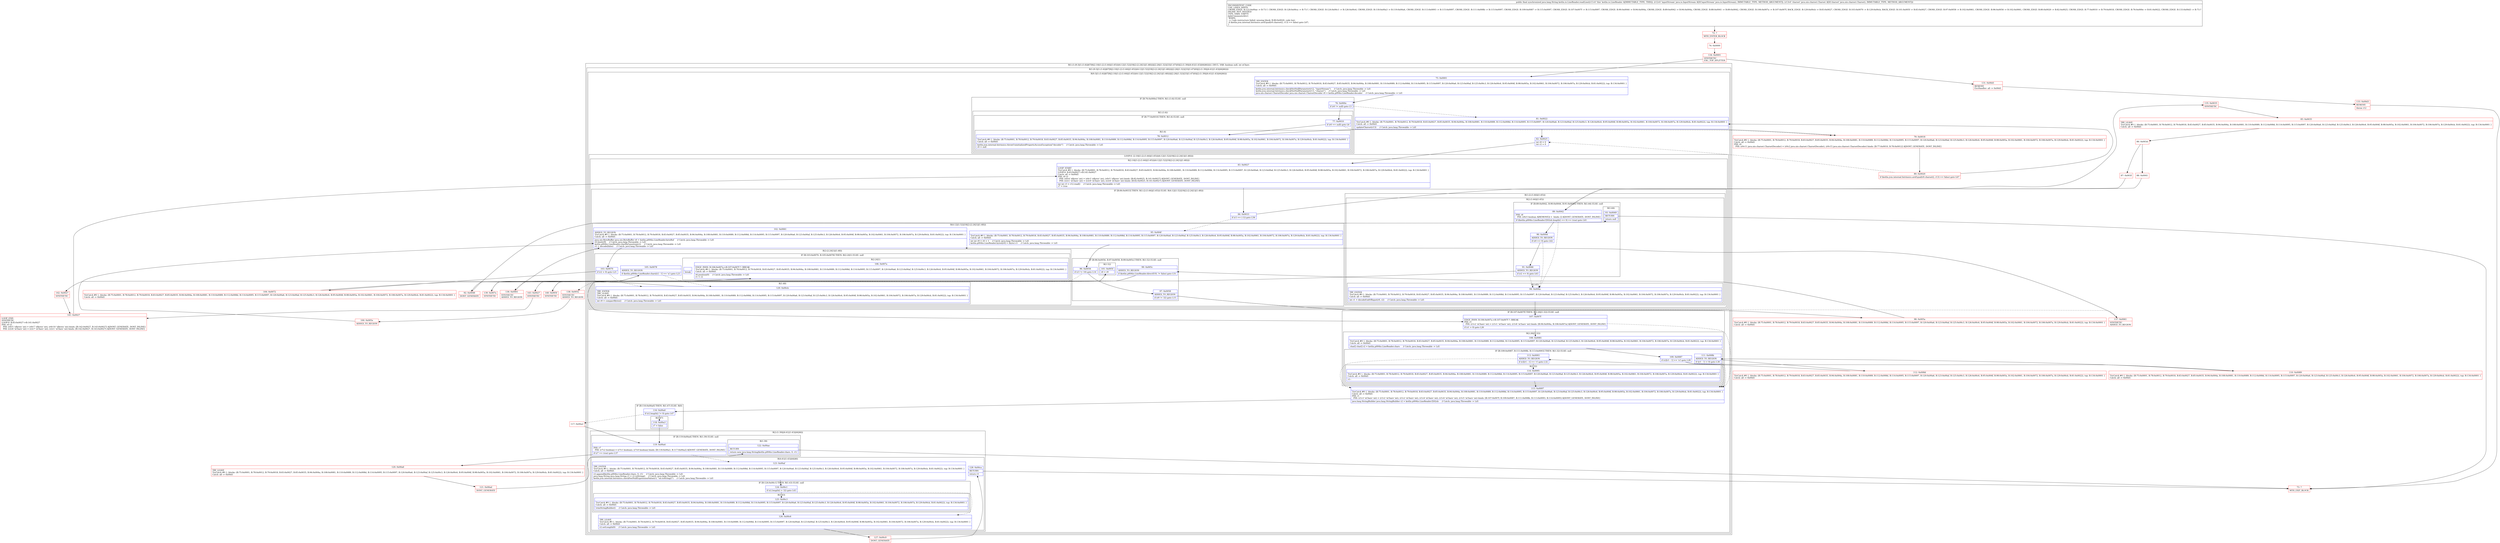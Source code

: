 digraph "CFG forkotlin.io.LineReader.readLine(Ljava\/io\/InputStream;Ljava\/nio\/charset\/Charset;)Ljava\/lang\/String;" {
subgraph cluster_Region_1612696646 {
label = "R(1:(1:(9:3|(1:(1:6))|67|9|(2:10|(1:(2:(1:64)|(1:65)))(4:12|(1:52)|19|(2:(2:24|1)|(1:48))))|(2:26|(1:32))|33|(1:47)(0)|(2:(1:39)|(4:41|(1:43)|44|46))))) | DECL_VAR: boolean null, int nChars\l";
node [shape=record,color=blue];
subgraph cluster_Region_1588782597 {
label = "R(1:(9:3|(1:(1:6))|67|9|(2:10|(1:(2:(1:64)|(1:65)))(4:12|(1:52)|19|(2:(2:24|1)|(1:48))))|(2:26|(1:32))|33|(1:47)(0)|(2:(1:39)|(4:41|(1:43)|44|46))))";
node [shape=record,color=blue];
subgraph cluster_Region_679192853 {
label = "R(9:3|(1:(1:6))|67|9|(2:10|(1:(2:(1:64)|(1:65)))(4:12|(1:52)|19|(2:(2:24|1)|(1:48))))|(2:26|(1:32))|33|(1:47)(0)|(2:(1:39)|(4:41|(1:43)|44|46)))";
node [shape=record,color=blue];
Node_75 [shape=record,label="{75\:\ 0x0001|TRY_ENTER\lTryCatch #0 \{, blocks: (B:75:0x0001, B:78:0x0012, B:79:0x0018, B:83:0x0027, B:85:0x0035, B:94:0x004a, B:108:0x0081, B:110:0x0089, B:112:0x008d, B:114:0x0095, B:115:0x0097, B:120:0x00a6, B:123:0x00af, B:125:0x00c3, B:126:0x00c6, B:95:0x004f, B:98:0x005a, B:102:0x0061, B:104:0x0072, B:106:0x007a, B:129:0x00cb, B:81:0x0022), top: B:134:0x0001 \}\lCatch: all \-\> 0x00d1\l|kotlin.jvm.internal.Intrinsics.checkNotNullParameter(r12, \"inputStream\")     \/\/ Catch: java.lang.Throwable \-\> Ld1\lkotlin.jvm.internal.Intrinsics.checkNotNullParameter(r13, \"charset\")     \/\/ Catch: java.lang.Throwable \-\> Ld1\ljava.nio.charset.CharsetDecoder java.nio.charset.CharsetDecoder r0 = kotlin.p004io.LineReader.decoder     \/\/ Catch: java.lang.Throwable \-\> Ld1\l}"];
subgraph cluster_IfRegion_130204285 {
label = "IF [B:76:0x000e] THEN: R(1:(1:6)) ELSE: null";
node [shape=record,color=blue];
Node_76 [shape=record,label="{76\:\ 0x000e|if (r0 != null) goto L5\l}"];
subgraph cluster_Region_1527374651 {
label = "R(1:(1:6))";
node [shape=record,color=blue];
subgraph cluster_IfRegion_2039142215 {
label = "IF [B:77:0x0010] THEN: R(1:6) ELSE: null";
node [shape=record,color=blue];
Node_77 [shape=record,label="{77\:\ 0x0010|if (r0 == null) goto L6\l}"];
subgraph cluster_Region_599132694 {
label = "R(1:6)";
node [shape=record,color=blue];
Node_78 [shape=record,label="{78\:\ 0x0012|TryCatch #0 \{, blocks: (B:75:0x0001, B:78:0x0012, B:79:0x0018, B:83:0x0027, B:85:0x0035, B:94:0x004a, B:108:0x0081, B:110:0x0089, B:112:0x008d, B:114:0x0095, B:115:0x0097, B:120:0x00a6, B:123:0x00af, B:125:0x00c3, B:126:0x00c6, B:95:0x004f, B:98:0x005a, B:102:0x0061, B:104:0x0072, B:106:0x007a, B:129:0x00cb, B:81:0x0022), top: B:134:0x0001 \}\lCatch: all \-\> 0x00d1\l|kotlin.jvm.internal.Intrinsics.throwUninitializedPropertyAccessException(\"decoder\")     \/\/ Catch: java.lang.Throwable \-\> Ld1\lr0 = null\l}"];
}
}
}
}
Node_81 [shape=record,label="{81\:\ 0x0022|TryCatch #0 \{, blocks: (B:75:0x0001, B:78:0x0012, B:79:0x0018, B:83:0x0027, B:85:0x0035, B:94:0x004a, B:108:0x0081, B:110:0x0089, B:112:0x008d, B:114:0x0095, B:115:0x0097, B:120:0x00a6, B:123:0x00af, B:125:0x00c3, B:126:0x00c6, B:95:0x004f, B:98:0x005a, B:102:0x0061, B:104:0x0072, B:106:0x007a, B:129:0x00cb, B:81:0x0022), top: B:134:0x0001 \}\lCatch: all \-\> 0x00d1\l|updateCharset(r13)     \/\/ Catch: java.lang.Throwable \-\> Ld1\l}"];
Node_82 [shape=record,label="{82\:\ 0x0025|int r0 = 0\lint r2 = 0\l}"];
subgraph cluster_LoopRegion_2113573487 {
label = "LOOP:0: (2:10|(1:(2:(1:64)|(1:65)))(4:12|(1:52)|19|(2:(2:24|1)|(1:48))))";
node [shape=record,color=blue];
subgraph cluster_Region_1233024951 {
label = "R(2:10|(1:(2:(1:64)|(1:65)))(4:12|(1:52)|19|(2:(2:24|1)|(1:48))))";
node [shape=record,color=blue];
Node_83 [shape=record,label="{83\:\ 0x0027|LOOP_START\lTryCatch #0 \{, blocks: (B:75:0x0001, B:78:0x0012, B:79:0x0018, B:83:0x0027, B:85:0x0035, B:94:0x004a, B:108:0x0081, B:110:0x0089, B:112:0x008d, B:114:0x0095, B:115:0x0097, B:120:0x00a6, B:123:0x00af, B:125:0x00c3, B:126:0x00c6, B:95:0x004f, B:98:0x005a, B:102:0x0061, B:104:0x0072, B:106:0x007a, B:129:0x00cb, B:81:0x0022), top: B:134:0x0001 \}\lLOOP:0: B:83:0x0027\-\>B:141:0x0027\lCatch: all \-\> 0x00d1\lPHI: r0 r2 \l  PHI: (r0v4 'nBytes' int) = (r0v3 'nBytes' int), (r0v5 'nBytes' int) binds: [B:82:0x0025, B:141:0x0027] A[DONT_GENERATE, DONT_INLINE]\l  PHI: (r2v1 'nChars' int) = (r2v0 'nChars' int), (r2v6 'nChars' int) binds: [B:82:0x0025, B:141:0x0027] A[DONT_GENERATE, DONT_INLINE]\l|int int r3 = r12.read()     \/\/ Catch: java.lang.Throwable \-\> Ld1\lr7 = true\l}"];
subgraph cluster_IfRegion_347127164 {
label = "IF [B:84:0x0033] THEN: R(1:(2:(1:64)|(1:65))) ELSE: R(4:12|(1:52)|19|(2:(2:24|1)|(1:48)))";
node [shape=record,color=blue];
Node_84 [shape=record,label="{84\:\ 0x0033|if (r3 == (\-1)) goto L56\l}"];
subgraph cluster_Region_1662590058 {
label = "R(1:(2:(1:64)|(1:65)))";
node [shape=record,color=blue];
subgraph cluster_Region_710036674 {
label = "R(2:(1:64)|(1:65))";
node [shape=record,color=blue];
subgraph cluster_IfRegion_251224055 {
label = "IF [B:89:0x0042, B:90:0x0044, B:91:0x0046] THEN: R(1:64) ELSE: null";
node [shape=record,color=blue];
Node_89 [shape=record,label="{89\:\ 0x0042|PHI: r6 \l  PHI: (r6v5 boolean A[REMOVE]) =  binds: [] A[DONT_GENERATE, DONT_INLINE]\l|if ((kotlin.p004io.LineReader.f202sb.length() == 0) == true) goto L61\l}"];
Node_90 [shape=record,label="{90\:\ 0x0044|ADDED_TO_REGION\l|if (r0 == 0) goto L62\l}"];
Node_91 [shape=record,label="{91\:\ 0x0046|ADDED_TO_REGION\l|if (r2 == 0) goto L63\l}"];
subgraph cluster_Region_1045848712 {
label = "R(1:64)";
node [shape=record,color=blue];
Node_93 [shape=record,label="{93\:\ 0x0049|RETURN\l|return null\l}"];
}
}
subgraph cluster_Region_568754560 {
label = "R(1:65)";
node [shape=record,color=blue];
Node_94 [shape=record,label="{94\:\ 0x004a|TRY_ENTER\lTryCatch #0 \{, blocks: (B:75:0x0001, B:78:0x0012, B:79:0x0018, B:83:0x0027, B:85:0x0035, B:94:0x004a, B:108:0x0081, B:110:0x0089, B:112:0x008d, B:114:0x0095, B:115:0x0097, B:120:0x00a6, B:123:0x00af, B:125:0x00c3, B:126:0x00c6, B:95:0x004f, B:98:0x005a, B:102:0x0061, B:104:0x0072, B:106:0x007a, B:129:0x00cb, B:81:0x0022), top: B:134:0x0001 \}\lCatch: all \-\> 0x00d1\l|int r1 = decodeEndOfInput(r0, r2)     \/\/ Catch: java.lang.Throwable \-\> Ld1\l}"];
}
}
}
subgraph cluster_Region_1242751012 {
label = "R(4:12|(1:52)|19|(2:(2:24|1)|(1:48)))";
node [shape=record,color=blue];
Node_95 [shape=record,label="{95\:\ 0x004f|TryCatch #0 \{, blocks: (B:75:0x0001, B:78:0x0012, B:79:0x0018, B:83:0x0027, B:85:0x0035, B:94:0x004a, B:108:0x0081, B:110:0x0089, B:112:0x008d, B:114:0x0095, B:115:0x0097, B:120:0x00a6, B:123:0x00af, B:125:0x00c3, B:126:0x00c6, B:95:0x004f, B:98:0x005a, B:102:0x0061, B:104:0x0072, B:106:0x007a, B:129:0x00cb, B:81:0x0022), top: B:134:0x0001 \}\lCatch: all \-\> 0x00d1\l|int int r9 = r0 + 1     \/\/ Catch: java.lang.Throwable \-\> Ld1\lkotlin.p004io.LineReader.bytes[r0] = (byte) r3     \/\/ Catch: java.lang.Throwable \-\> Ld1\l}"];
subgraph cluster_IfRegion_333299905 {
label = "IF [B:96:0x0056, B:97:0x0058, B:99:0x005c] THEN: R(1:52) ELSE: null";
node [shape=record,color=blue];
Node_96 [shape=record,label="{96\:\ 0x0056|if (r3 != 10) goto L14\l}"];
Node_97 [shape=record,label="{97\:\ 0x0058|ADDED_TO_REGION\l|if (r9 != 32) goto L15\l}"];
Node_99 [shape=record,label="{99\:\ 0x005c|ADDED_TO_REGION\l|if (kotlin.p004io.LineReader.directEOL != false) goto L51\l}"];
subgraph cluster_Region_532264791 {
label = "R(1:52)";
node [shape=record,color=blue];
Node_101 [shape=record,label="{101\:\ 0x005f|r0 = r9\l}"];
}
}
Node_102 [shape=record,label="{102\:\ 0x0061|ADDED_TO_REGION\lTryCatch #0 \{, blocks: (B:75:0x0001, B:78:0x0012, B:79:0x0018, B:83:0x0027, B:85:0x0035, B:94:0x004a, B:108:0x0081, B:110:0x0089, B:112:0x008d, B:114:0x0095, B:115:0x0097, B:120:0x00a6, B:123:0x00af, B:125:0x00c3, B:126:0x00c6, B:95:0x004f, B:98:0x005a, B:102:0x0061, B:104:0x0072, B:106:0x007a, B:129:0x00cb, B:81:0x0022), top: B:134:0x0001 \}\lCatch: all \-\> 0x00d1\l|java.nio.ByteBuffer java.nio.ByteBuffer r0 = kotlin.p004io.LineReader.byteBuf     \/\/ Catch: java.lang.Throwable \-\> Ld1\lr0.limit(r9)     \/\/ Catch: java.lang.Throwable \-\> Ld1\lkotlin.p004io.LineReader.charBuf.position(r2)     \/\/ Catch: java.lang.Throwable \-\> Ld1\lr2 = decode(false)     \/\/ Catch: java.lang.Throwable \-\> Ld1\l}"];
subgraph cluster_Region_395765447 {
label = "R(2:(2:24|1)|(1:48))";
node [shape=record,color=blue];
subgraph cluster_IfRegion_407102782 {
label = "IF [B:103:0x0070, B:105:0x0078] THEN: R(2:24|1) ELSE: null";
node [shape=record,color=blue];
Node_103 [shape=record,label="{103\:\ 0x0070|if (r2 \> 0) goto L21\l}"];
Node_105 [shape=record,label="{105\:\ 0x0078|ADDED_TO_REGION\l|if (kotlin.p004io.LineReader.chars[r2 \- 1] == 'n') goto L23\l}"];
subgraph cluster_Region_1551959846 {
label = "R(2:24|1)";
node [shape=record,color=blue];
Node_106 [shape=record,label="{106\:\ 0x007a|EDGE_INSN: B:106:0x007a\-\>B:107:0x007f ?: BREAK  \lTryCatch #0 \{, blocks: (B:75:0x0001, B:78:0x0012, B:79:0x0018, B:83:0x0027, B:85:0x0035, B:94:0x004a, B:108:0x0081, B:110:0x0089, B:112:0x008d, B:114:0x0095, B:115:0x0097, B:120:0x00a6, B:123:0x00af, B:125:0x00c3, B:126:0x00c6, B:95:0x004f, B:98:0x005a, B:102:0x0061, B:104:0x0072, B:106:0x007a, B:129:0x00cb, B:81:0x0022), top: B:134:0x0001 \}\lCatch: all \-\> 0x00d1\l|r0.position(0)     \/\/ Catch: java.lang.Throwable \-\> Ld1\lr1 = r2\l}"];
Node_InsnContainer_1011302931 [shape=record,label="{|break\l}"];
}
}
subgraph cluster_Region_214755938 {
label = "R(1:48)";
node [shape=record,color=blue];
Node_129 [shape=record,label="{129\:\ 0x00cb|TRY_ENTER\lTRY_LEAVE\lTryCatch #0 \{, blocks: (B:75:0x0001, B:78:0x0012, B:79:0x0018, B:83:0x0027, B:85:0x0035, B:94:0x004a, B:108:0x0081, B:110:0x0089, B:112:0x008d, B:114:0x0095, B:115:0x0097, B:120:0x00a6, B:123:0x00af, B:125:0x00c3, B:126:0x00c6, B:95:0x004f, B:98:0x005a, B:102:0x0061, B:104:0x0072, B:106:0x007a, B:129:0x00cb, B:81:0x0022), top: B:134:0x0001 \}\lCatch: all \-\> 0x00d1\l|int r0 = compactBytes()     \/\/ Catch: java.lang.Throwable \-\> Ld1\l}"];
}
}
}
}
}
}
subgraph cluster_IfRegion_80428293 {
label = "IF [B:107:0x007f] THEN: R(2:26|(1:32)) ELSE: null";
node [shape=record,color=blue];
Node_107 [shape=record,label="{107\:\ 0x007f|EDGE_INSN: B:106:0x007a\-\>B:107:0x007f ?: BREAK  \lPHI: r1 \l  PHI: (r1v2 'nChars' int) = (r1v1 'nChars' int), (r1v6 'nChars' int) binds: [B:94:0x004a, B:106:0x007a] A[DONT_GENERATE, DONT_INLINE]\l|if (r1 \> 0) goto L26\l}"];
subgraph cluster_Region_1661693548 {
label = "R(2:26|(1:32))";
node [shape=record,color=blue];
Node_108 [shape=record,label="{108\:\ 0x0081|TryCatch #0 \{, blocks: (B:75:0x0001, B:78:0x0012, B:79:0x0018, B:83:0x0027, B:85:0x0035, B:94:0x004a, B:108:0x0081, B:110:0x0089, B:112:0x008d, B:114:0x0095, B:115:0x0097, B:120:0x00a6, B:123:0x00af, B:125:0x00c3, B:126:0x00c6, B:95:0x004f, B:98:0x005a, B:102:0x0061, B:104:0x0072, B:106:0x007a, B:129:0x00cb, B:81:0x0022), top: B:134:0x0001 \}\lCatch: all \-\> 0x00d1\l|char[] char[] r2 = kotlin.p004io.LineReader.chars     \/\/ Catch: java.lang.Throwable \-\> Ld1\l}"];
subgraph cluster_IfRegion_502451592 {
label = "IF [B:109:0x0087, B:111:0x008b, B:113:0x0093] THEN: R(1:32) ELSE: null";
node [shape=record,color=blue];
Node_109 [shape=record,label="{109\:\ 0x0087|if (r2[r1 \- 1] == 'n') goto L28\l}"];
Node_111 [shape=record,label="{111\:\ 0x008b|ADDED_TO_REGION\l|if ((r1 \- 1) \> 0) goto L30\l}"];
Node_113 [shape=record,label="{113\:\ 0x0093|ADDED_TO_REGION\l|if (r2[r1 \- 1] == 'r') goto L32\l}"];
subgraph cluster_Region_2101893413 {
label = "R(1:32)";
node [shape=record,color=blue];
Node_114 [shape=record,label="{114\:\ 0x0095|TryCatch #0 \{, blocks: (B:75:0x0001, B:78:0x0012, B:79:0x0018, B:83:0x0027, B:85:0x0035, B:94:0x004a, B:108:0x0081, B:110:0x0089, B:112:0x008d, B:114:0x0095, B:115:0x0097, B:120:0x00a6, B:123:0x00af, B:125:0x00c3, B:126:0x00c6, B:95:0x004f, B:98:0x005a, B:102:0x0061, B:104:0x0072, B:106:0x007a, B:129:0x00cb, B:81:0x0022), top: B:134:0x0001 \}\lCatch: all \-\> 0x00d1\l|r1\-\-\l}"];
}
}
}
}
Node_115 [shape=record,label="{115\:\ 0x0097|TryCatch #0 \{, blocks: (B:75:0x0001, B:78:0x0012, B:79:0x0018, B:83:0x0027, B:85:0x0035, B:94:0x004a, B:108:0x0081, B:110:0x0089, B:112:0x008d, B:114:0x0095, B:115:0x0097, B:120:0x00a6, B:123:0x00af, B:125:0x00c3, B:126:0x00c6, B:95:0x004f, B:98:0x005a, B:102:0x0061, B:104:0x0072, B:106:0x007a, B:129:0x00cb, B:81:0x0022), top: B:134:0x0001 \}\lCatch: all \-\> 0x00d1\lPHI: r1 \l  PHI: (r1v3 'nChars' int) = (r1v2 'nChars' int), (r1v2 'nChars' int), (r1v4 'nChars' int), (r1v4 'nChars' int), (r1v5 'nChars' int) binds: [B:107:0x007f, B:109:0x0087, B:111:0x008b, B:113:0x0093, B:114:0x0095] A[DONT_GENERATE, DONT_INLINE]\l|java.lang.StringBuilder java.lang.StringBuilder r2 = kotlin.p004io.LineReader.f202sb     \/\/ Catch: java.lang.Throwable \-\> Ld1\l}"];
subgraph cluster_IfRegion_1820475565 {
label = "IF [B:116:0x00a0] THEN: R(1:47) ELSE: R(0)";
node [shape=record,color=blue];
Node_116 [shape=record,label="{116\:\ 0x00a0|if (r2.length() != 0) goto L47\l}"];
subgraph cluster_Region_1202802091 {
label = "R(1:47)";
node [shape=record,color=blue];
Node_118 [shape=record,label="{118\:\ 0x00a3|r7 = false\l}"];
}
subgraph cluster_Region_151280950 {
label = "R(0)";
node [shape=record,color=blue];
}
}
subgraph cluster_Region_696529423 {
label = "R(2:(1:39)|(4:41|(1:43)|44|46))";
node [shape=record,color=blue];
subgraph cluster_IfRegion_794143478 {
label = "IF [B:119:0x00a4] THEN: R(1:39) ELSE: null";
node [shape=record,color=blue];
Node_119 [shape=record,label="{119\:\ 0x00a4|PHI: r7 \l  PHI: (r7v2 boolean) = (r7v1 boolean), (r7v0 boolean) binds: [B:118:0x00a3, B:117:0x00a2] A[DONT_GENERATE, DONT_INLINE]\l|if (r7 == true) goto L37\l}"];
subgraph cluster_Region_1915459852 {
label = "R(1:39)";
node [shape=record,color=blue];
Node_122 [shape=record,label="{122\:\ 0x00ae|RETURN\l|return new java.lang.String(kotlin.p004io.LineReader.chars, 0, r1)\l}"];
}
}
subgraph cluster_Region_295984692 {
label = "R(4:41|(1:43)|44|46)";
node [shape=record,color=blue];
Node_123 [shape=record,label="{123\:\ 0x00af|TRY_ENTER\lTryCatch #0 \{, blocks: (B:75:0x0001, B:78:0x0012, B:79:0x0018, B:83:0x0027, B:85:0x0035, B:94:0x004a, B:108:0x0081, B:110:0x0089, B:112:0x008d, B:114:0x0095, B:115:0x0097, B:120:0x00a6, B:123:0x00af, B:125:0x00c3, B:126:0x00c6, B:95:0x004f, B:98:0x005a, B:102:0x0061, B:104:0x0072, B:106:0x007a, B:129:0x00cb, B:81:0x0022), top: B:134:0x0001 \}\lCatch: all \-\> 0x00d1\l|r2.append(kotlin.p004io.LineReader.chars, 0, r1)     \/\/ Catch: java.lang.Throwable \-\> Ld1\ljava.lang.String java.lang.String r3 = r2.toString()     \/\/ Catch: java.lang.Throwable \-\> Ld1\lkotlin.jvm.internal.Intrinsics.checkNotNullExpressionValue(r3, \"sb.toString()\")     \/\/ Catch: java.lang.Throwable \-\> Ld1\l}"];
subgraph cluster_IfRegion_1547011518 {
label = "IF [B:124:0x00c1] THEN: R(1:43) ELSE: null";
node [shape=record,color=blue];
Node_124 [shape=record,label="{124\:\ 0x00c1|if (r2.length() \> 32) goto L43\l}"];
subgraph cluster_Region_1500354450 {
label = "R(1:43)";
node [shape=record,color=blue];
Node_125 [shape=record,label="{125\:\ 0x00c3|TryCatch #0 \{, blocks: (B:75:0x0001, B:78:0x0012, B:79:0x0018, B:83:0x0027, B:85:0x0035, B:94:0x004a, B:108:0x0081, B:110:0x0089, B:112:0x008d, B:114:0x0095, B:115:0x0097, B:120:0x00a6, B:123:0x00af, B:125:0x00c3, B:126:0x00c6, B:95:0x004f, B:98:0x005a, B:102:0x0061, B:104:0x0072, B:106:0x007a, B:129:0x00cb, B:81:0x0022), top: B:134:0x0001 \}\lCatch: all \-\> 0x00d1\l|trimStringBuilder()     \/\/ Catch: java.lang.Throwable \-\> Ld1\l}"];
}
}
Node_126 [shape=record,label="{126\:\ 0x00c6|TRY_LEAVE\lTryCatch #0 \{, blocks: (B:75:0x0001, B:78:0x0012, B:79:0x0018, B:83:0x0027, B:85:0x0035, B:94:0x004a, B:108:0x0081, B:110:0x0089, B:112:0x008d, B:114:0x0095, B:115:0x0097, B:120:0x00a6, B:123:0x00af, B:125:0x00c3, B:126:0x00c6, B:95:0x004f, B:98:0x005a, B:102:0x0061, B:104:0x0072, B:106:0x007a, B:129:0x00cb, B:81:0x0022), top: B:134:0x0001 \}\lCatch: all \-\> 0x00d1\l|r2.setLength(0)     \/\/ Catch: java.lang.Throwable \-\> Ld1\l}"];
Node_128 [shape=record,label="{128\:\ 0x00ca|RETURN\l|return r3\l}"];
}
}
}
}
}
Node_72 [shape=record,color=red,label="{72\:\ ?|MTH_ENTER_BLOCK\l}"];
Node_74 [shape=record,color=red,label="{74\:\ 0x0000}"];
Node_134 [shape=record,color=red,label="{134\:\ 0x0001|SYNTHETIC\lEXC_TOP_SPLITTER\l}"];
Node_79 [shape=record,color=red,label="{79\:\ 0x0018|TryCatch #0 \{, blocks: (B:75:0x0001, B:78:0x0012, B:79:0x0018, B:83:0x0027, B:85:0x0035, B:94:0x004a, B:108:0x0081, B:110:0x0089, B:112:0x008d, B:114:0x0095, B:115:0x0097, B:120:0x00a6, B:123:0x00af, B:125:0x00c3, B:126:0x00c6, B:95:0x004f, B:98:0x005a, B:102:0x0061, B:104:0x0072, B:106:0x007a, B:129:0x00cb, B:81:0x0022), top: B:134:0x0001 \}\lCatch: all \-\> 0x00d1\lPHI: r0 \l  PHI: (r0v11 java.nio.charset.CharsetDecoder) = (r0v2 java.nio.charset.CharsetDecoder), (r0v15 java.nio.charset.CharsetDecoder) binds: [B:77:0x0010, B:78:0x0012] A[DONT_GENERATE, DONT_INLINE]\l}"];
Node_80 [shape=record,color=red,label="{80\:\ 0x0020|if (kotlin.jvm.internal.Intrinsics.areEqual(r0.charset(), r13) == false) goto L67\l}"];
Node_98 [shape=record,color=red,label="{98\:\ 0x005a|TryCatch #0 \{, blocks: (B:75:0x0001, B:78:0x0012, B:79:0x0018, B:83:0x0027, B:85:0x0035, B:94:0x004a, B:108:0x0081, B:110:0x0089, B:112:0x008d, B:114:0x0095, B:115:0x0097, B:120:0x00a6, B:123:0x00af, B:125:0x00c3, B:126:0x00c6, B:95:0x004f, B:98:0x005a, B:102:0x0061, B:104:0x0072, B:106:0x007a, B:129:0x00cb, B:81:0x0022), top: B:134:0x0001 \}\lCatch: all \-\> 0x00d1\l}"];
Node_138 [shape=record,color=red,label="{138\:\ 0x005e|SYNTHETIC\lADDED_TO_REGION\l}"];
Node_100 [shape=record,color=red,label="{100\:\ 0x005e|ADDED_TO_REGION\l}"];
Node_104 [shape=record,color=red,label="{104\:\ 0x0072|TryCatch #0 \{, blocks: (B:75:0x0001, B:78:0x0012, B:79:0x0018, B:83:0x0027, B:85:0x0035, B:94:0x004a, B:108:0x0081, B:110:0x0089, B:112:0x008d, B:114:0x0095, B:115:0x0097, B:120:0x00a6, B:123:0x00af, B:125:0x00c3, B:126:0x00c6, B:95:0x004f, B:98:0x005a, B:102:0x0061, B:104:0x0072, B:106:0x007a, B:129:0x00cb, B:81:0x0022), top: B:134:0x0001 \}\lCatch: all \-\> 0x00d1\l}"];
Node_139 [shape=record,color=red,label="{139\:\ 0x007a|SYNTHETIC\l}"];
Node_110 [shape=record,color=red,label="{110\:\ 0x0089|TryCatch #0 \{, blocks: (B:75:0x0001, B:78:0x0012, B:79:0x0018, B:83:0x0027, B:85:0x0035, B:94:0x004a, B:108:0x0081, B:110:0x0089, B:112:0x008d, B:114:0x0095, B:115:0x0097, B:120:0x00a6, B:123:0x00af, B:125:0x00c3, B:126:0x00c6, B:95:0x004f, B:98:0x005a, B:102:0x0061, B:104:0x0072, B:106:0x007a, B:129:0x00cb, B:81:0x0022), top: B:134:0x0001 \}\lCatch: all \-\> 0x00d1\l}"];
Node_112 [shape=record,color=red,label="{112\:\ 0x008d|TryCatch #0 \{, blocks: (B:75:0x0001, B:78:0x0012, B:79:0x0018, B:83:0x0027, B:85:0x0035, B:94:0x004a, B:108:0x0081, B:110:0x0089, B:112:0x008d, B:114:0x0095, B:115:0x0097, B:120:0x00a6, B:123:0x00af, B:125:0x00c3, B:126:0x00c6, B:95:0x004f, B:98:0x005a, B:102:0x0061, B:104:0x0072, B:106:0x007a, B:129:0x00cb, B:81:0x0022), top: B:134:0x0001 \}\lCatch: all \-\> 0x00d1\l}"];
Node_117 [shape=record,color=red,label="{117\:\ 0x00a2}"];
Node_120 [shape=record,color=red,label="{120\:\ 0x00a6|TRY_LEAVE\lTryCatch #0 \{, blocks: (B:75:0x0001, B:78:0x0012, B:79:0x0018, B:83:0x0027, B:85:0x0035, B:94:0x004a, B:108:0x0081, B:110:0x0089, B:112:0x008d, B:114:0x0095, B:115:0x0097, B:120:0x00a6, B:123:0x00af, B:125:0x00c3, B:126:0x00c6, B:95:0x004f, B:98:0x005a, B:102:0x0061, B:104:0x0072, B:106:0x007a, B:129:0x00cb, B:81:0x0022), top: B:134:0x0001 \}\lCatch: all \-\> 0x00d1\l}"];
Node_121 [shape=record,color=red,label="{121\:\ 0x00ad|DONT_GENERATE\l}"];
Node_73 [shape=record,color=red,label="{73\:\ ?|MTH_EXIT_BLOCK\l}"];
Node_127 [shape=record,color=red,label="{127\:\ 0x00c9|DONT_GENERATE\l}"];
Node_142 [shape=record,color=red,label="{142\:\ 0x0027|SYNTHETIC\l}"];
Node_141 [shape=record,color=red,label="{141\:\ 0x0027|LOOP_END\lSYNTHETIC\lLOOP:0: B:83:0x0027\-\>B:141:0x0027\lPHI: r0 r2 \l  PHI: (r0v5 'nBytes' int) = (r0v7 'nBytes' int), (r0v10 'nBytes' int) binds: [B:142:0x0027, B:143:0x0027] A[DONT_GENERATE, DONT_INLINE]\l  PHI: (r2v6 'nChars' int) = (r2v7 'nChars' int), (r2v1 'nChars' int) binds: [B:142:0x0027, B:143:0x0027] A[DONT_GENERATE, DONT_INLINE]\l}"];
Node_140 [shape=record,color=red,label="{140\:\ 0x005f|SYNTHETIC\l}"];
Node_143 [shape=record,color=red,label="{143\:\ 0x0027|SYNTHETIC\l}"];
Node_137 [shape=record,color=red,label="{137\:\ 0x0061|SYNTHETIC\lADDED_TO_REGION\l}"];
Node_136 [shape=record,color=red,label="{136\:\ 0x0061|SYNTHETIC\lADDED_TO_REGION\l}"];
Node_135 [shape=record,color=red,label="{135\:\ 0x0035|SYNTHETIC\l}"];
Node_85 [shape=record,color=red,label="{85\:\ 0x0035|TRY_LEAVE\lTryCatch #0 \{, blocks: (B:75:0x0001, B:78:0x0012, B:79:0x0018, B:83:0x0027, B:85:0x0035, B:94:0x004a, B:108:0x0081, B:110:0x0089, B:112:0x008d, B:114:0x0095, B:115:0x0097, B:120:0x00a6, B:123:0x00af, B:125:0x00c3, B:126:0x00c6, B:95:0x004f, B:98:0x005a, B:102:0x0061, B:104:0x0072, B:106:0x007a, B:129:0x00cb, B:81:0x0022), top: B:134:0x0001 \}\lCatch: all \-\> 0x00d1\l}"];
Node_86 [shape=record,color=red,label="{86\:\ 0x003d}"];
Node_87 [shape=record,color=red,label="{87\:\ 0x003f}"];
Node_92 [shape=record,color=red,label="{92\:\ 0x0048|DONT_GENERATE\l}"];
Node_88 [shape=record,color=red,label="{88\:\ 0x0041}"];
Node_131 [shape=record,color=red,label="{131\:\ 0x00d1|REMOVE\lExcHandler: all \-\> 0x00d1\l}"];
Node_133 [shape=record,color=red,label="{133\:\ 0x00d3|REMOVE\l|throw r12\l}"];
MethodNode[shape=record,label="{public final synchronized java.lang.String kotlin.io.LineReader.readLine((r11v0 'this' kotlin.io.LineReader A[IMMUTABLE_TYPE, THIS]), (r12v0 'inputStream' java.io.InputStream A[D('inputStream' java.io.InputStream), IMMUTABLE_TYPE, METHOD_ARGUMENT]), (r13v0 'charset' java.nio.charset.Charset A[D('charset' java.nio.charset.Charset), IMMUTABLE_TYPE, METHOD_ARGUMENT]))  | INCONSISTENT_CODE\lUSE_LINES_HINTS\lCROSS_EDGE: B:122:0x00ae \-\> B:73:?, CROSS_EDGE: B:128:0x00ca \-\> B:73:?, CROSS_EDGE: B:124:0x00c1 \-\> B:126:0x00c6, CROSS_EDGE: B:118:0x00a3 \-\> B:119:0x00a4, CROSS_EDGE: B:113:0x0093 \-\> B:115:0x0097, CROSS_EDGE: B:111:0x008b \-\> B:115:0x0097, CROSS_EDGE: B:109:0x0087 \-\> B:115:0x0097, CROSS_EDGE: B:107:0x007f \-\> B:115:0x0097, CROSS_EDGE: B:90:0x0044 \-\> B:94:0x004a, CROSS_EDGE: B:89:0x0042 \-\> B:94:0x004a, CROSS_EDGE: B:88:0x0041 \-\> B:89:0x0042, CROSS_EDGE: B:106:0x007a \-\> B:107:0x007f, BACK_EDGE: B:129:0x00cb \-\> B:83:0x0027, CROSS_EDGE: B:103:0x0070 \-\> B:129:0x00cb, BACK_EDGE: B:101:0x005f \-\> B:83:0x0027, CROSS_EDGE: B:97:0x0058 \-\> B:102:0x0061, CROSS_EDGE: B:96:0x0056 \-\> B:102:0x0061, CROSS_EDGE: B:80:0x0020 \-\> B:82:0x0025, CROSS_EDGE: B:77:0x0010 \-\> B:79:0x0018, CROSS_EDGE: B:76:0x000e \-\> B:81:0x0022, CROSS_EDGE: B:133:0x00d3 \-\> B:73:?\lINLINE_NOT_NEEDED\lTYPE_VARS: EMPTY\lJadxCommentsAttr\{\l WARN: \l \-\> Code restructure failed: missing block: B:80:0x0020, code lost:\l    if (kotlin.jvm.internal.Intrinsics.areEqual(r0.charset(), r13) == false) goto L67;\l\}\l}"];
MethodNode -> Node_72;Node_75 -> Node_76;
Node_76 -> Node_77;
Node_76 -> Node_81[style=dashed];
Node_77 -> Node_78;
Node_77 -> Node_79[style=dashed];
Node_78 -> Node_79;
Node_81 -> Node_82;
Node_82 -> Node_83;
Node_83 -> Node_84;
Node_84 -> Node_95[style=dashed];
Node_84 -> Node_135;
Node_89 -> Node_90;
Node_89 -> Node_94[style=dashed];
Node_90 -> Node_91;
Node_90 -> Node_94[style=dashed];
Node_91 -> Node_92;
Node_91 -> Node_94[style=dashed];
Node_93 -> Node_73;
Node_94 -> Node_107;
Node_95 -> Node_96;
Node_96 -> Node_97;
Node_96 -> Node_136[style=dashed];
Node_97 -> Node_98;
Node_97 -> Node_137[style=dashed];
Node_99 -> Node_138[style=dashed];
Node_99 -> Node_140;
Node_101 -> Node_143;
Node_102 -> Node_103;
Node_103 -> Node_104;
Node_103 -> Node_129[style=dashed];
Node_105 -> Node_129[style=dashed];
Node_105 -> Node_139;
Node_106 -> Node_107;
Node_129 -> Node_142;
Node_107 -> Node_108;
Node_107 -> Node_115[style=dashed];
Node_108 -> Node_109;
Node_109 -> Node_110;
Node_109 -> Node_115[style=dashed];
Node_111 -> Node_112;
Node_111 -> Node_115[style=dashed];
Node_113 -> Node_114;
Node_113 -> Node_115[style=dashed];
Node_114 -> Node_115;
Node_115 -> Node_116;
Node_116 -> Node_117[style=dashed];
Node_116 -> Node_118;
Node_118 -> Node_119;
Node_119 -> Node_120;
Node_119 -> Node_123[style=dashed];
Node_122 -> Node_73;
Node_123 -> Node_124;
Node_124 -> Node_125;
Node_124 -> Node_126[style=dashed];
Node_125 -> Node_126;
Node_126 -> Node_127;
Node_128 -> Node_73;
Node_72 -> Node_74;
Node_74 -> Node_134;
Node_134 -> Node_75;
Node_134 -> Node_131;
Node_79 -> Node_80;
Node_80 -> Node_81;
Node_80 -> Node_82[style=dashed];
Node_98 -> Node_99;
Node_138 -> Node_100;
Node_100 -> Node_102;
Node_104 -> Node_105;
Node_139 -> Node_106;
Node_110 -> Node_111;
Node_112 -> Node_113;
Node_117 -> Node_119;
Node_120 -> Node_121;
Node_121 -> Node_122;
Node_127 -> Node_128;
Node_142 -> Node_141;
Node_141 -> Node_83;
Node_140 -> Node_101;
Node_143 -> Node_141;
Node_137 -> Node_102;
Node_136 -> Node_102;
Node_135 -> Node_85;
Node_85 -> Node_86;
Node_86 -> Node_87;
Node_86 -> Node_88;
Node_87 -> Node_89;
Node_92 -> Node_93;
Node_88 -> Node_89;
Node_131 -> Node_133;
Node_133 -> Node_73;
}

